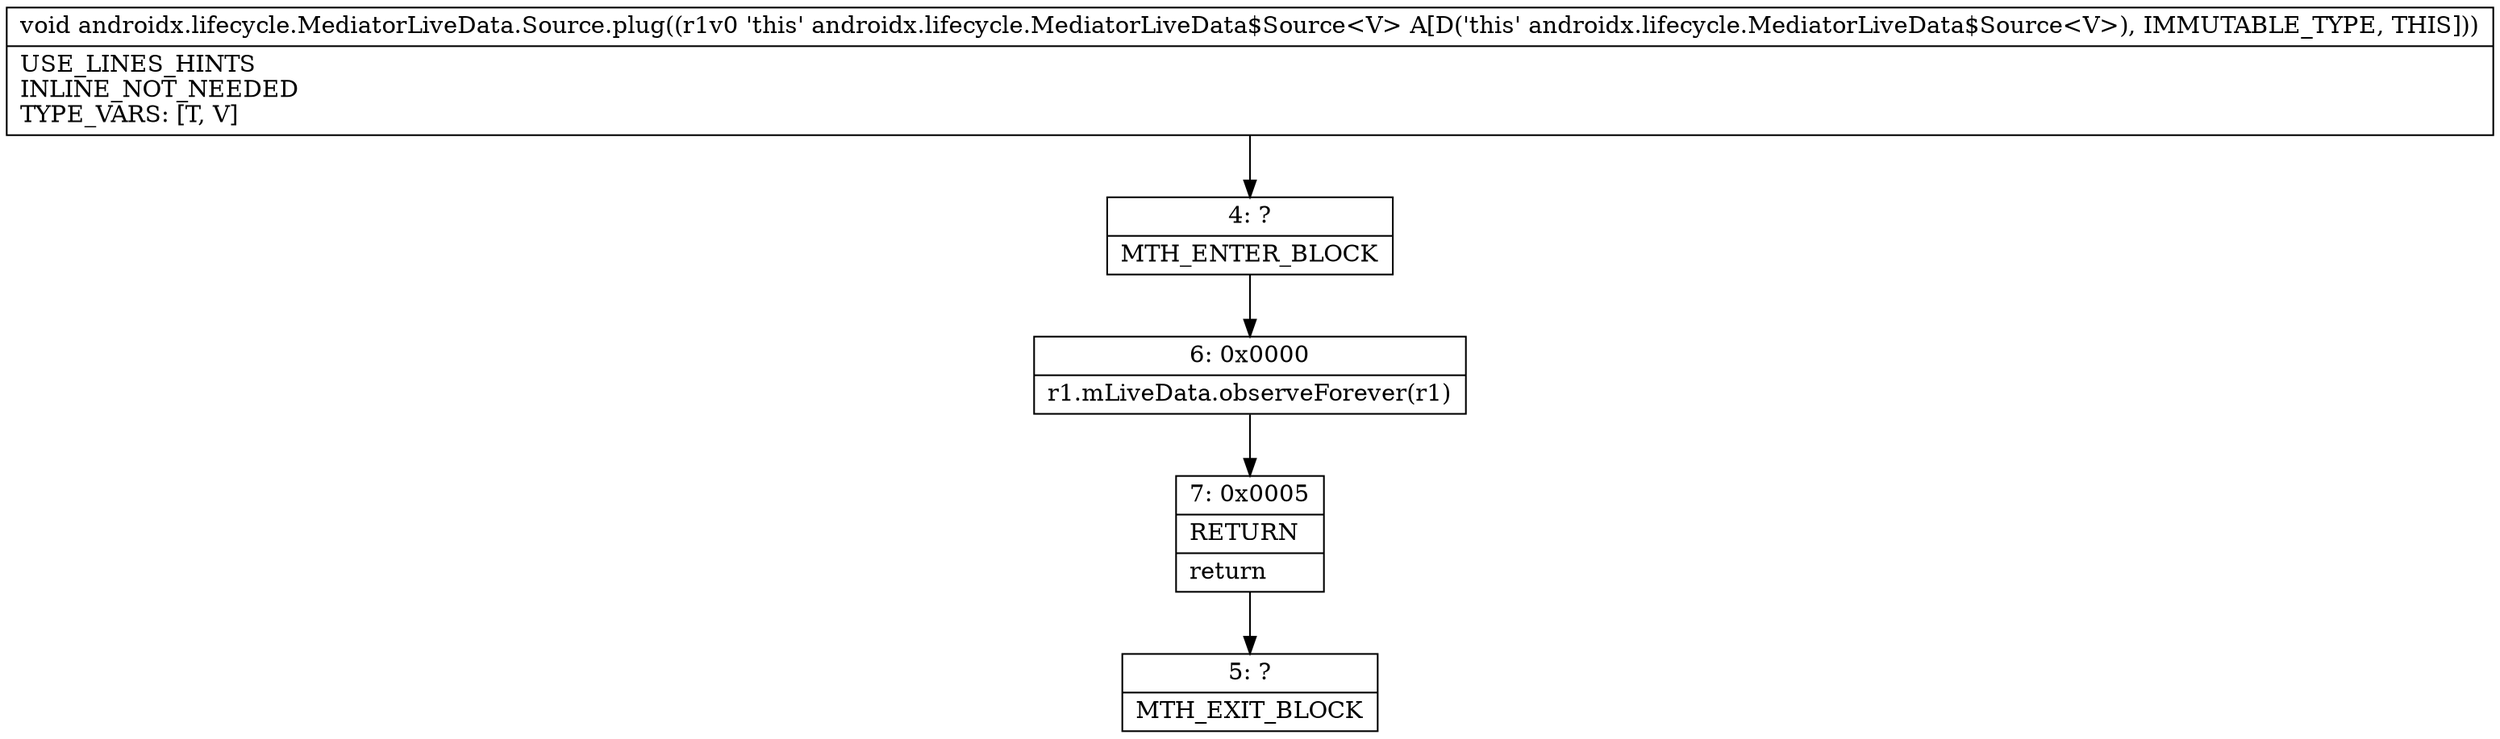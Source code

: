 digraph "CFG forandroidx.lifecycle.MediatorLiveData.Source.plug()V" {
Node_4 [shape=record,label="{4\:\ ?|MTH_ENTER_BLOCK\l}"];
Node_6 [shape=record,label="{6\:\ 0x0000|r1.mLiveData.observeForever(r1)\l}"];
Node_7 [shape=record,label="{7\:\ 0x0005|RETURN\l|return\l}"];
Node_5 [shape=record,label="{5\:\ ?|MTH_EXIT_BLOCK\l}"];
MethodNode[shape=record,label="{void androidx.lifecycle.MediatorLiveData.Source.plug((r1v0 'this' androidx.lifecycle.MediatorLiveData$Source\<V\> A[D('this' androidx.lifecycle.MediatorLiveData$Source\<V\>), IMMUTABLE_TYPE, THIS]))  | USE_LINES_HINTS\lINLINE_NOT_NEEDED\lTYPE_VARS: [T, V]\l}"];
MethodNode -> Node_4;Node_4 -> Node_6;
Node_6 -> Node_7;
Node_7 -> Node_5;
}

